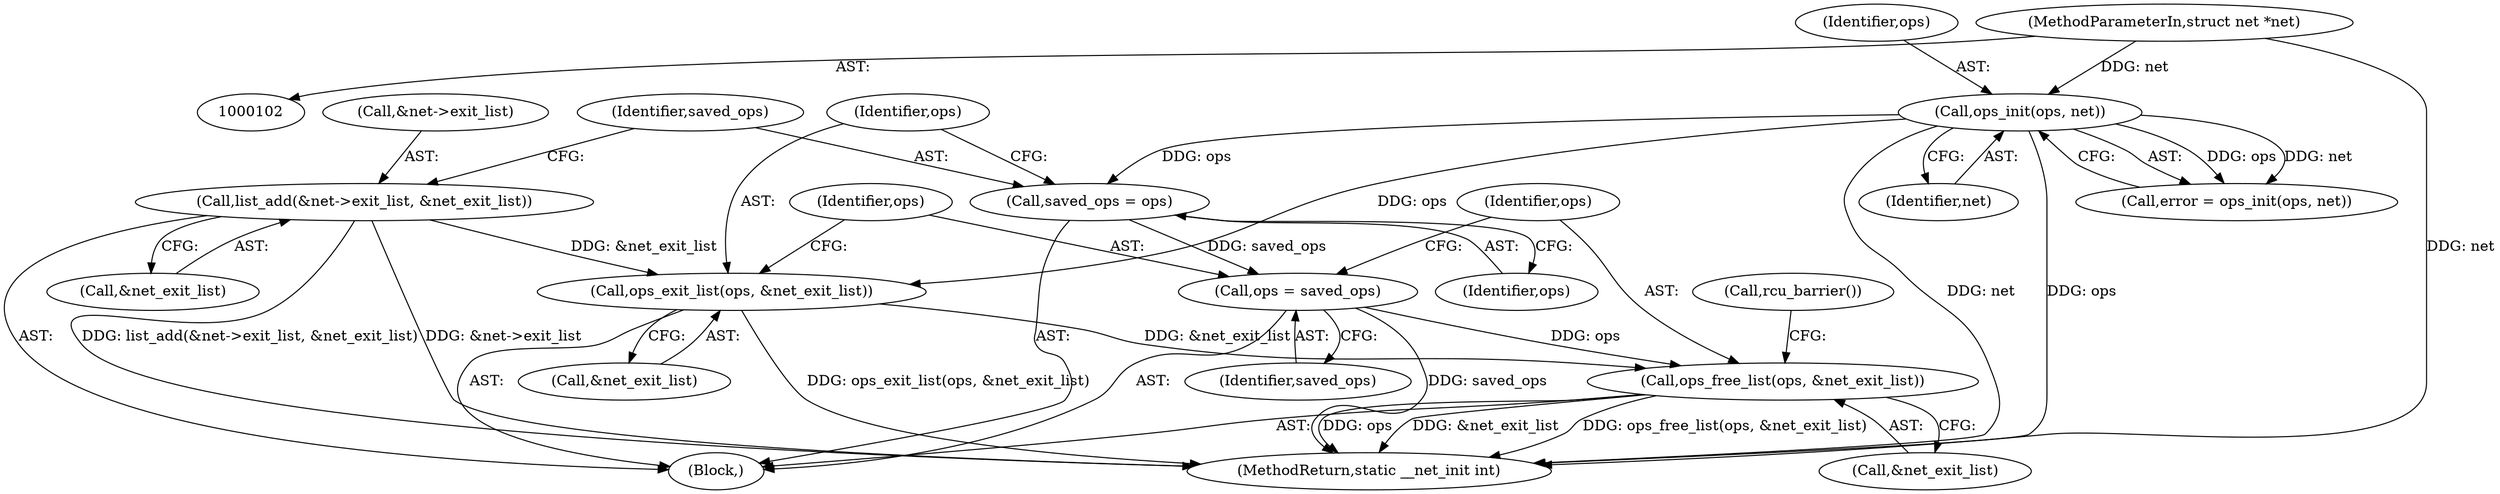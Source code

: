 digraph "0_linux_355b98553789b646ed97ad801a619ff898471b92@API" {
"1000205" [label="(Call,ops_free_list(ops, &net_exit_list))"];
"1000202" [label="(Call,ops = saved_ops)"];
"1000195" [label="(Call,saved_ops = ops)"];
"1000163" [label="(Call,ops_init(ops, net))"];
"1000103" [label="(MethodParameterIn,struct net *net)"];
"1000198" [label="(Call,ops_exit_list(ops, &net_exit_list))"];
"1000188" [label="(Call,list_add(&net->exit_list, &net_exit_list))"];
"1000209" [label="(Call,rcu_barrier())"];
"1000204" [label="(Identifier,saved_ops)"];
"1000161" [label="(Call,error = ops_init(ops, net))"];
"1000200" [label="(Call,&net_exit_list)"];
"1000203" [label="(Identifier,ops)"];
"1000195" [label="(Call,saved_ops = ops)"];
"1000164" [label="(Identifier,ops)"];
"1000198" [label="(Call,ops_exit_list(ops, &net_exit_list))"];
"1000105" [label="(Block,)"];
"1000211" [label="(MethodReturn,static __net_init int)"];
"1000197" [label="(Identifier,ops)"];
"1000205" [label="(Call,ops_free_list(ops, &net_exit_list))"];
"1000189" [label="(Call,&net->exit_list)"];
"1000103" [label="(MethodParameterIn,struct net *net)"];
"1000206" [label="(Identifier,ops)"];
"1000196" [label="(Identifier,saved_ops)"];
"1000163" [label="(Call,ops_init(ops, net))"];
"1000188" [label="(Call,list_add(&net->exit_list, &net_exit_list))"];
"1000202" [label="(Call,ops = saved_ops)"];
"1000193" [label="(Call,&net_exit_list)"];
"1000199" [label="(Identifier,ops)"];
"1000207" [label="(Call,&net_exit_list)"];
"1000165" [label="(Identifier,net)"];
"1000205" -> "1000105"  [label="AST: "];
"1000205" -> "1000207"  [label="CFG: "];
"1000206" -> "1000205"  [label="AST: "];
"1000207" -> "1000205"  [label="AST: "];
"1000209" -> "1000205"  [label="CFG: "];
"1000205" -> "1000211"  [label="DDG: ops_free_list(ops, &net_exit_list)"];
"1000205" -> "1000211"  [label="DDG: ops"];
"1000205" -> "1000211"  [label="DDG: &net_exit_list"];
"1000202" -> "1000205"  [label="DDG: ops"];
"1000198" -> "1000205"  [label="DDG: &net_exit_list"];
"1000202" -> "1000105"  [label="AST: "];
"1000202" -> "1000204"  [label="CFG: "];
"1000203" -> "1000202"  [label="AST: "];
"1000204" -> "1000202"  [label="AST: "];
"1000206" -> "1000202"  [label="CFG: "];
"1000202" -> "1000211"  [label="DDG: saved_ops"];
"1000195" -> "1000202"  [label="DDG: saved_ops"];
"1000195" -> "1000105"  [label="AST: "];
"1000195" -> "1000197"  [label="CFG: "];
"1000196" -> "1000195"  [label="AST: "];
"1000197" -> "1000195"  [label="AST: "];
"1000199" -> "1000195"  [label="CFG: "];
"1000163" -> "1000195"  [label="DDG: ops"];
"1000163" -> "1000161"  [label="AST: "];
"1000163" -> "1000165"  [label="CFG: "];
"1000164" -> "1000163"  [label="AST: "];
"1000165" -> "1000163"  [label="AST: "];
"1000161" -> "1000163"  [label="CFG: "];
"1000163" -> "1000211"  [label="DDG: ops"];
"1000163" -> "1000211"  [label="DDG: net"];
"1000163" -> "1000161"  [label="DDG: ops"];
"1000163" -> "1000161"  [label="DDG: net"];
"1000103" -> "1000163"  [label="DDG: net"];
"1000163" -> "1000198"  [label="DDG: ops"];
"1000103" -> "1000102"  [label="AST: "];
"1000103" -> "1000211"  [label="DDG: net"];
"1000198" -> "1000105"  [label="AST: "];
"1000198" -> "1000200"  [label="CFG: "];
"1000199" -> "1000198"  [label="AST: "];
"1000200" -> "1000198"  [label="AST: "];
"1000203" -> "1000198"  [label="CFG: "];
"1000198" -> "1000211"  [label="DDG: ops_exit_list(ops, &net_exit_list)"];
"1000188" -> "1000198"  [label="DDG: &net_exit_list"];
"1000188" -> "1000105"  [label="AST: "];
"1000188" -> "1000193"  [label="CFG: "];
"1000189" -> "1000188"  [label="AST: "];
"1000193" -> "1000188"  [label="AST: "];
"1000196" -> "1000188"  [label="CFG: "];
"1000188" -> "1000211"  [label="DDG: list_add(&net->exit_list, &net_exit_list)"];
"1000188" -> "1000211"  [label="DDG: &net->exit_list"];
}
